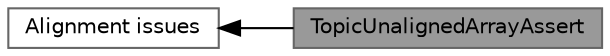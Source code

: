 digraph "TopicUnalignedArrayAssert"
{
 // LATEX_PDF_SIZE
  bgcolor="transparent";
  edge [fontname=Helvetica,fontsize=10,labelfontname=Helvetica,labelfontsize=10];
  node [fontname=Helvetica,fontsize=10,shape=box,height=0.2,width=0.4];
  rankdir=LR;
  Node2 [id="Node000002",label="Alignment issues",height=0.2,width=0.4,color="grey40", fillcolor="white", style="filled",URL="$group___dense_matrix_manipulation___alignement.html",tooltip=" "];
  Node1 [id="Node000001",label="TopicUnalignedArrayAssert",height=0.2,width=0.4,color="gray40", fillcolor="grey60", style="filled", fontcolor="black",tooltip=" "];
  Node2->Node1 [shape=plaintext, dir="back", style="solid"];
}
